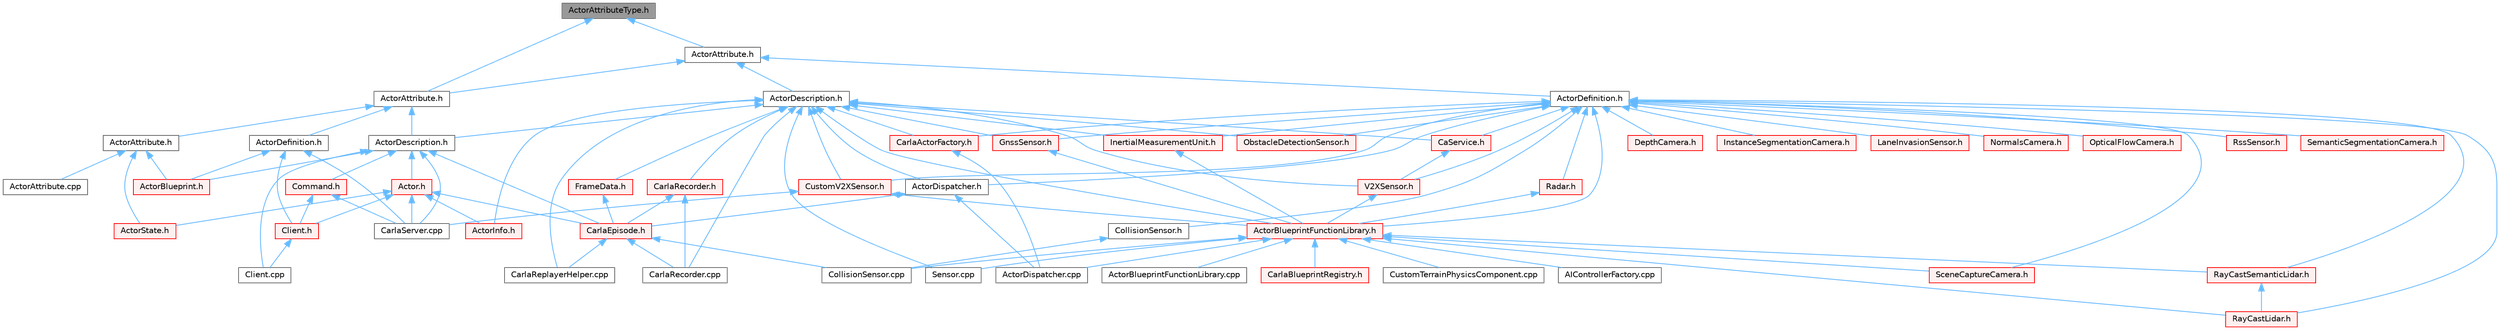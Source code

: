digraph "ActorAttributeType.h"
{
 // INTERACTIVE_SVG=YES
 // LATEX_PDF_SIZE
  bgcolor="transparent";
  edge [fontname=Helvetica,fontsize=10,labelfontname=Helvetica,labelfontsize=10];
  node [fontname=Helvetica,fontsize=10,shape=box,height=0.2,width=0.4];
  Node1 [id="Node000001",label="ActorAttributeType.h",height=0.2,width=0.4,color="gray40", fillcolor="grey60", style="filled", fontcolor="black",tooltip=" "];
  Node1 -> Node2 [id="edge1_Node000001_Node000002",dir="back",color="steelblue1",style="solid",tooltip=" "];
  Node2 [id="Node000002",label="ActorAttribute.h",height=0.2,width=0.4,color="grey40", fillcolor="white", style="filled",URL="$d6/d1a/Unreal_2CarlaUE4_2Plugins_2Carla_2Source_2Carla_2Actor_2ActorAttribute_8h.html",tooltip=" "];
  Node2 -> Node3 [id="edge2_Node000002_Node000003",dir="back",color="steelblue1",style="solid",tooltip=" "];
  Node3 [id="Node000003",label="ActorAttribute.h",height=0.2,width=0.4,color="grey40", fillcolor="white", style="filled",URL="$d2/dc4/LibCarla_2source_2carla_2rpc_2ActorAttribute_8h.html",tooltip=" "];
  Node3 -> Node4 [id="edge3_Node000003_Node000004",dir="back",color="steelblue1",style="solid",tooltip=" "];
  Node4 [id="Node000004",label="ActorAttribute.h",height=0.2,width=0.4,color="grey40", fillcolor="white", style="filled",URL="$d1/d5d/LibCarla_2source_2carla_2client_2ActorAttribute_8h.html",tooltip=" "];
  Node4 -> Node5 [id="edge4_Node000004_Node000005",dir="back",color="steelblue1",style="solid",tooltip=" "];
  Node5 [id="Node000005",label="ActorAttribute.cpp",height=0.2,width=0.4,color="grey40", fillcolor="white", style="filled",URL="$dc/d32/ActorAttribute_8cpp.html",tooltip=" "];
  Node4 -> Node6 [id="edge5_Node000004_Node000006",dir="back",color="steelblue1",style="solid",tooltip=" "];
  Node6 [id="Node000006",label="ActorBlueprint.h",height=0.2,width=0.4,color="red", fillcolor="#FFF0F0", style="filled",URL="$de/de7/ActorBlueprint_8h.html",tooltip=" "];
  Node4 -> Node12 [id="edge6_Node000004_Node000012",dir="back",color="steelblue1",style="solid",tooltip=" "];
  Node12 [id="Node000012",label="ActorState.h",height=0.2,width=0.4,color="red", fillcolor="#FFF0F0", style="filled",URL="$d4/d22/client_2detail_2ActorState_8h.html",tooltip=" "];
  Node3 -> Node91 [id="edge7_Node000003_Node000091",dir="back",color="steelblue1",style="solid",tooltip=" "];
  Node91 [id="Node000091",label="ActorDefinition.h",height=0.2,width=0.4,color="grey40", fillcolor="white", style="filled",URL="$d9/dd9/LibCarla_2source_2carla_2rpc_2ActorDefinition_8h.html",tooltip=" "];
  Node91 -> Node6 [id="edge8_Node000091_Node000006",dir="back",color="steelblue1",style="solid",tooltip=" "];
  Node91 -> Node92 [id="edge9_Node000091_Node000092",dir="back",color="steelblue1",style="solid",tooltip=" "];
  Node92 [id="Node000092",label="CarlaServer.cpp",height=0.2,width=0.4,color="grey40", fillcolor="white", style="filled",URL="$db/d6c/CarlaServer_8cpp.html",tooltip=" "];
  Node91 -> Node93 [id="edge10_Node000091_Node000093",dir="back",color="steelblue1",style="solid",tooltip=" "];
  Node93 [id="Node000093",label="Client.h",height=0.2,width=0.4,color="red", fillcolor="#FFF0F0", style="filled",URL="$df/d8b/client_2detail_2Client_8h.html",tooltip=" "];
  Node93 -> Node94 [id="edge11_Node000093_Node000094",dir="back",color="steelblue1",style="solid",tooltip=" "];
  Node94 [id="Node000094",label="Client.cpp",height=0.2,width=0.4,color="grey40", fillcolor="white", style="filled",URL="$dc/d4a/client_2detail_2Client_8cpp.html",tooltip=" "];
  Node3 -> Node95 [id="edge12_Node000003_Node000095",dir="back",color="steelblue1",style="solid",tooltip=" "];
  Node95 [id="Node000095",label="ActorDescription.h",height=0.2,width=0.4,color="grey40", fillcolor="white", style="filled",URL="$d9/db9/LibCarla_2source_2carla_2rpc_2ActorDescription_8h.html",tooltip=" "];
  Node95 -> Node96 [id="edge13_Node000095_Node000096",dir="back",color="steelblue1",style="solid",tooltip=" "];
  Node96 [id="Node000096",label="Actor.h",height=0.2,width=0.4,color="red", fillcolor="#FFF0F0", style="filled",URL="$d8/d73/rpc_2Actor_8h.html",tooltip=" "];
  Node96 -> Node98 [id="edge14_Node000096_Node000098",dir="back",color="steelblue1",style="solid",tooltip=" "];
  Node98 [id="Node000098",label="ActorInfo.h",height=0.2,width=0.4,color="red", fillcolor="#FFF0F0", style="filled",URL="$d0/d4e/ActorInfo_8h.html",tooltip=" "];
  Node96 -> Node12 [id="edge15_Node000096_Node000012",dir="back",color="steelblue1",style="solid",tooltip=" "];
  Node96 -> Node106 [id="edge16_Node000096_Node000106",dir="back",color="steelblue1",style="solid",tooltip=" "];
  Node106 [id="Node000106",label="CarlaEpisode.h",height=0.2,width=0.4,color="red", fillcolor="#FFF0F0", style="filled",URL="$de/db8/CarlaEpisode_8h.html",tooltip=" "];
  Node106 -> Node140 [id="edge17_Node000106_Node000140",dir="back",color="steelblue1",style="solid",tooltip=" "];
  Node140 [id="Node000140",label="CarlaRecorder.cpp",height=0.2,width=0.4,color="grey40", fillcolor="white", style="filled",URL="$da/d49/CarlaRecorder_8cpp.html",tooltip=" "];
  Node106 -> Node115 [id="edge18_Node000106_Node000115",dir="back",color="steelblue1",style="solid",tooltip=" "];
  Node115 [id="Node000115",label="CarlaReplayerHelper.cpp",height=0.2,width=0.4,color="grey40", fillcolor="white", style="filled",URL="$d2/d32/CarlaReplayerHelper_8cpp.html",tooltip=" "];
  Node106 -> Node138 [id="edge19_Node000106_Node000138",dir="back",color="steelblue1",style="solid",tooltip=" "];
  Node138 [id="Node000138",label="CollisionSensor.cpp",height=0.2,width=0.4,color="grey40", fillcolor="white", style="filled",URL="$da/df0/CollisionSensor_8cpp.html",tooltip=" "];
  Node96 -> Node92 [id="edge20_Node000096_Node000092",dir="back",color="steelblue1",style="solid",tooltip=" "];
  Node96 -> Node93 [id="edge21_Node000096_Node000093",dir="back",color="steelblue1",style="solid",tooltip=" "];
  Node95 -> Node6 [id="edge22_Node000095_Node000006",dir="back",color="steelblue1",style="solid",tooltip=" "];
  Node95 -> Node106 [id="edge23_Node000095_Node000106",dir="back",color="steelblue1",style="solid",tooltip=" "];
  Node95 -> Node92 [id="edge24_Node000095_Node000092",dir="back",color="steelblue1",style="solid",tooltip=" "];
  Node95 -> Node94 [id="edge25_Node000095_Node000094",dir="back",color="steelblue1",style="solid",tooltip=" "];
  Node95 -> Node229 [id="edge26_Node000095_Node000229",dir="back",color="steelblue1",style="solid",tooltip=" "];
  Node229 [id="Node000229",label="Command.h",height=0.2,width=0.4,color="red", fillcolor="#FFF0F0", style="filled",URL="$d1/d55/Command_8h.html",tooltip=" "];
  Node229 -> Node92 [id="edge27_Node000229_Node000092",dir="back",color="steelblue1",style="solid",tooltip=" "];
  Node229 -> Node93 [id="edge28_Node000229_Node000093",dir="back",color="steelblue1",style="solid",tooltip=" "];
  Node2 -> Node230 [id="edge29_Node000002_Node000230",dir="back",color="steelblue1",style="solid",tooltip=" "];
  Node230 [id="Node000230",label="ActorDefinition.h",height=0.2,width=0.4,color="grey40", fillcolor="white", style="filled",URL="$d0/d65/Unreal_2CarlaUE4_2Plugins_2Carla_2Source_2Carla_2Actor_2ActorDefinition_8h.html",tooltip=" "];
  Node230 -> Node151 [id="edge30_Node000230_Node000151",dir="back",color="steelblue1",style="solid",tooltip=" "];
  Node151 [id="Node000151",label="ActorBlueprintFunctionLibrary.h",height=0.2,width=0.4,color="red", fillcolor="#FFF0F0", style="filled",URL="$d7/dda/ActorBlueprintFunctionLibrary_8h.html",tooltip=" "];
  Node151 -> Node152 [id="edge31_Node000151_Node000152",dir="back",color="steelblue1",style="solid",tooltip=" "];
  Node152 [id="Node000152",label="AIControllerFactory.cpp",height=0.2,width=0.4,color="grey40", fillcolor="white", style="filled",URL="$d1/d50/AIControllerFactory_8cpp.html",tooltip=" "];
  Node151 -> Node153 [id="edge32_Node000151_Node000153",dir="back",color="steelblue1",style="solid",tooltip=" "];
  Node153 [id="Node000153",label="ActorBlueprintFunctionLibrary.cpp",height=0.2,width=0.4,color="grey40", fillcolor="white", style="filled",URL="$dd/d08/ActorBlueprintFunctionLibrary_8cpp.html",tooltip=" "];
  Node151 -> Node105 [id="edge33_Node000151_Node000105",dir="back",color="steelblue1",style="solid",tooltip=" "];
  Node105 [id="Node000105",label="ActorDispatcher.cpp",height=0.2,width=0.4,color="grey40", fillcolor="white", style="filled",URL="$d0/d6a/ActorDispatcher_8cpp.html",tooltip=" "];
  Node151 -> Node154 [id="edge34_Node000151_Node000154",dir="back",color="steelblue1",style="solid",tooltip=" "];
  Node154 [id="Node000154",label="CarlaBlueprintRegistry.h",height=0.2,width=0.4,color="red", fillcolor="#FFF0F0", style="filled",URL="$d5/db8/CarlaBlueprintRegistry_8h.html",tooltip=" "];
  Node151 -> Node138 [id="edge35_Node000151_Node000138",dir="back",color="steelblue1",style="solid",tooltip=" "];
  Node151 -> Node118 [id="edge36_Node000151_Node000118",dir="back",color="steelblue1",style="solid",tooltip=" "];
  Node118 [id="Node000118",label="CustomTerrainPhysicsComponent.cpp",height=0.2,width=0.4,color="grey40", fillcolor="white", style="filled",URL="$d1/d59/CustomTerrainPhysicsComponent_8cpp.html",tooltip=" "];
  Node151 -> Node164 [id="edge37_Node000151_Node000164",dir="back",color="steelblue1",style="solid",tooltip=" "];
  Node164 [id="Node000164",label="RayCastLidar.h",height=0.2,width=0.4,color="red", fillcolor="#FFF0F0", style="filled",URL="$d1/d53/RayCastLidar_8h.html",tooltip=" "];
  Node151 -> Node166 [id="edge38_Node000151_Node000166",dir="back",color="steelblue1",style="solid",tooltip=" "];
  Node166 [id="Node000166",label="RayCastSemanticLidar.h",height=0.2,width=0.4,color="red", fillcolor="#FFF0F0", style="filled",URL="$de/dc6/RayCastSemanticLidar_8h.html",tooltip=" "];
  Node166 -> Node164 [id="edge39_Node000166_Node000164",dir="back",color="steelblue1",style="solid",tooltip=" "];
  Node151 -> Node169 [id="edge40_Node000151_Node000169",dir="back",color="steelblue1",style="solid",tooltip=" "];
  Node169 [id="Node000169",label="SceneCaptureCamera.h",height=0.2,width=0.4,color="red", fillcolor="#FFF0F0", style="filled",URL="$dc/d56/SceneCaptureCamera_8h.html",tooltip=" "];
  Node151 -> Node127 [id="edge41_Node000151_Node000127",dir="back",color="steelblue1",style="solid",tooltip=" "];
  Node127 [id="Node000127",label="Sensor.cpp",height=0.2,width=0.4,color="grey40", fillcolor="white", style="filled",URL="$d7/d16/Sensor_8cpp.html",tooltip=" "];
  Node230 -> Node104 [id="edge42_Node000230_Node000104",dir="back",color="steelblue1",style="solid",tooltip=" "];
  Node104 [id="Node000104",label="ActorDispatcher.h",height=0.2,width=0.4,color="grey40", fillcolor="white", style="filled",URL="$dc/ddc/ActorDispatcher_8h.html",tooltip=" "];
  Node104 -> Node105 [id="edge43_Node000104_Node000105",dir="back",color="steelblue1",style="solid",tooltip=" "];
  Node104 -> Node106 [id="edge44_Node000104_Node000106",dir="back",color="steelblue1",style="solid",tooltip=" "];
  Node230 -> Node147 [id="edge45_Node000230_Node000147",dir="back",color="steelblue1",style="solid",tooltip=" "];
  Node147 [id="Node000147",label="CaService.h",height=0.2,width=0.4,color="red", fillcolor="#FFF0F0", style="filled",URL="$df/dd8/CaService_8h.html",tooltip=" "];
  Node147 -> Node150 [id="edge46_Node000147_Node000150",dir="back",color="steelblue1",style="solid",tooltip=" "];
  Node150 [id="Node000150",label="V2XSensor.h",height=0.2,width=0.4,color="red", fillcolor="#FFF0F0", style="filled",URL="$d1/d71/V2XSensor_8h.html",tooltip=" "];
  Node150 -> Node151 [id="edge47_Node000150_Node000151",dir="back",color="steelblue1",style="solid",tooltip=" "];
  Node230 -> Node231 [id="edge48_Node000230_Node000231",dir="back",color="steelblue1",style="solid",tooltip=" "];
  Node231 [id="Node000231",label="CarlaActorFactory.h",height=0.2,width=0.4,color="red", fillcolor="#FFF0F0", style="filled",URL="$d4/d24/CarlaActorFactory_8h.html",tooltip=" "];
  Node231 -> Node105 [id="edge49_Node000231_Node000105",dir="back",color="steelblue1",style="solid",tooltip=" "];
  Node230 -> Node175 [id="edge50_Node000230_Node000175",dir="back",color="steelblue1",style="solid",tooltip=" "];
  Node175 [id="Node000175",label="CollisionSensor.h",height=0.2,width=0.4,color="grey40", fillcolor="white", style="filled",URL="$d3/dd6/CollisionSensor_8h.html",tooltip=" "];
  Node175 -> Node138 [id="edge51_Node000175_Node000138",dir="back",color="steelblue1",style="solid",tooltip=" "];
  Node230 -> Node176 [id="edge52_Node000230_Node000176",dir="back",color="steelblue1",style="solid",tooltip=" "];
  Node176 [id="Node000176",label="CustomV2XSensor.h",height=0.2,width=0.4,color="red", fillcolor="#FFF0F0", style="filled",URL="$df/d4b/CustomV2XSensor_8h.html",tooltip=" "];
  Node176 -> Node151 [id="edge53_Node000176_Node000151",dir="back",color="steelblue1",style="solid",tooltip=" "];
  Node176 -> Node92 [id="edge54_Node000176_Node000092",dir="back",color="steelblue1",style="solid",tooltip=" "];
  Node230 -> Node184 [id="edge55_Node000230_Node000184",dir="back",color="steelblue1",style="solid",tooltip=" "];
  Node184 [id="Node000184",label="DepthCamera.h",height=0.2,width=0.4,color="red", fillcolor="#FFF0F0", style="filled",URL="$da/d7d/DepthCamera_8h.html",tooltip=" "];
  Node230 -> Node177 [id="edge56_Node000230_Node000177",dir="back",color="steelblue1",style="solid",tooltip=" "];
  Node177 [id="Node000177",label="GnssSensor.h",height=0.2,width=0.4,color="red", fillcolor="#FFF0F0", style="filled",URL="$d9/d73/GnssSensor_8h.html",tooltip=" "];
  Node177 -> Node151 [id="edge57_Node000177_Node000151",dir="back",color="steelblue1",style="solid",tooltip=" "];
  Node230 -> Node178 [id="edge58_Node000230_Node000178",dir="back",color="steelblue1",style="solid",tooltip=" "];
  Node178 [id="Node000178",label="InertialMeasurementUnit.h",height=0.2,width=0.4,color="red", fillcolor="#FFF0F0", style="filled",URL="$d7/dfa/InertialMeasurementUnit_8h.html",tooltip=" "];
  Node178 -> Node151 [id="edge59_Node000178_Node000151",dir="back",color="steelblue1",style="solid",tooltip=" "];
  Node230 -> Node185 [id="edge60_Node000230_Node000185",dir="back",color="steelblue1",style="solid",tooltip=" "];
  Node185 [id="Node000185",label="InstanceSegmentationCamera.h",height=0.2,width=0.4,color="red", fillcolor="#FFF0F0", style="filled",URL="$d4/d34/InstanceSegmentationCamera_8h.html",tooltip=" "];
  Node230 -> Node186 [id="edge61_Node000230_Node000186",dir="back",color="steelblue1",style="solid",tooltip=" "];
  Node186 [id="Node000186",label="LaneInvasionSensor.h",height=0.2,width=0.4,color="red", fillcolor="#FFF0F0", style="filled",URL="$d8/d48/Unreal_2CarlaUE4_2Plugins_2Carla_2Source_2Carla_2Sensor_2LaneInvasionSensor_8h.html",tooltip=" "];
  Node230 -> Node187 [id="edge62_Node000230_Node000187",dir="back",color="steelblue1",style="solid",tooltip=" "];
  Node187 [id="Node000187",label="NormalsCamera.h",height=0.2,width=0.4,color="red", fillcolor="#FFF0F0", style="filled",URL="$df/d8f/NormalsCamera_8h.html",tooltip=" "];
  Node230 -> Node179 [id="edge63_Node000230_Node000179",dir="back",color="steelblue1",style="solid",tooltip=" "];
  Node179 [id="Node000179",label="ObstacleDetectionSensor.h",height=0.2,width=0.4,color="red", fillcolor="#FFF0F0", style="filled",URL="$d7/d55/ObstacleDetectionSensor_8h.html",tooltip=" "];
  Node230 -> Node188 [id="edge64_Node000230_Node000188",dir="back",color="steelblue1",style="solid",tooltip=" "];
  Node188 [id="Node000188",label="OpticalFlowCamera.h",height=0.2,width=0.4,color="red", fillcolor="#FFF0F0", style="filled",URL="$df/d72/OpticalFlowCamera_8h.html",tooltip=" "];
  Node230 -> Node180 [id="edge65_Node000230_Node000180",dir="back",color="steelblue1",style="solid",tooltip=" "];
  Node180 [id="Node000180",label="Radar.h",height=0.2,width=0.4,color="red", fillcolor="#FFF0F0", style="filled",URL="$d6/de9/Radar_8h.html",tooltip=" "];
  Node180 -> Node151 [id="edge66_Node000180_Node000151",dir="back",color="steelblue1",style="solid",tooltip=" "];
  Node230 -> Node164 [id="edge67_Node000230_Node000164",dir="back",color="steelblue1",style="solid",tooltip=" "];
  Node230 -> Node166 [id="edge68_Node000230_Node000166",dir="back",color="steelblue1",style="solid",tooltip=" "];
  Node230 -> Node189 [id="edge69_Node000230_Node000189",dir="back",color="steelblue1",style="solid",tooltip=" "];
  Node189 [id="Node000189",label="RssSensor.h",height=0.2,width=0.4,color="red", fillcolor="#FFF0F0", style="filled",URL="$de/d29/Unreal_2CarlaUE4_2Plugins_2Carla_2Source_2Carla_2Sensor_2RssSensor_8h.html",tooltip=" "];
  Node230 -> Node169 [id="edge70_Node000230_Node000169",dir="back",color="steelblue1",style="solid",tooltip=" "];
  Node230 -> Node190 [id="edge71_Node000230_Node000190",dir="back",color="steelblue1",style="solid",tooltip=" "];
  Node190 [id="Node000190",label="SemanticSegmentationCamera.h",height=0.2,width=0.4,color="red", fillcolor="#FFF0F0", style="filled",URL="$de/d13/SemanticSegmentationCamera_8h.html",tooltip=" "];
  Node230 -> Node150 [id="edge72_Node000230_Node000150",dir="back",color="steelblue1",style="solid",tooltip=" "];
  Node2 -> Node238 [id="edge73_Node000002_Node000238",dir="back",color="steelblue1",style="solid",tooltip=" "];
  Node238 [id="Node000238",label="ActorDescription.h",height=0.2,width=0.4,color="grey40", fillcolor="white", style="filled",URL="$d4/de6/Unreal_2CarlaUE4_2Plugins_2Carla_2Source_2Carla_2Actor_2ActorDescription_8h.html",tooltip=" "];
  Node238 -> Node151 [id="edge74_Node000238_Node000151",dir="back",color="steelblue1",style="solid",tooltip=" "];
  Node238 -> Node95 [id="edge75_Node000238_Node000095",dir="back",color="steelblue1",style="solid",tooltip=" "];
  Node238 -> Node104 [id="edge76_Node000238_Node000104",dir="back",color="steelblue1",style="solid",tooltip=" "];
  Node238 -> Node98 [id="edge77_Node000238_Node000098",dir="back",color="steelblue1",style="solid",tooltip=" "];
  Node238 -> Node147 [id="edge78_Node000238_Node000147",dir="back",color="steelblue1",style="solid",tooltip=" "];
  Node238 -> Node231 [id="edge79_Node000238_Node000231",dir="back",color="steelblue1",style="solid",tooltip=" "];
  Node238 -> Node140 [id="edge80_Node000238_Node000140",dir="back",color="steelblue1",style="solid",tooltip=" "];
  Node238 -> Node239 [id="edge81_Node000238_Node000239",dir="back",color="steelblue1",style="solid",tooltip=" "];
  Node239 [id="Node000239",label="CarlaRecorder.h",height=0.2,width=0.4,color="red", fillcolor="#FFF0F0", style="filled",URL="$d9/d6a/CarlaRecorder_8h.html",tooltip=" "];
  Node239 -> Node106 [id="edge82_Node000239_Node000106",dir="back",color="steelblue1",style="solid",tooltip=" "];
  Node239 -> Node140 [id="edge83_Node000239_Node000140",dir="back",color="steelblue1",style="solid",tooltip=" "];
  Node238 -> Node115 [id="edge84_Node000238_Node000115",dir="back",color="steelblue1",style="solid",tooltip=" "];
  Node238 -> Node176 [id="edge85_Node000238_Node000176",dir="back",color="steelblue1",style="solid",tooltip=" "];
  Node238 -> Node263 [id="edge86_Node000238_Node000263",dir="back",color="steelblue1",style="solid",tooltip=" "];
  Node263 [id="Node000263",label="FrameData.h",height=0.2,width=0.4,color="red", fillcolor="#FFF0F0", style="filled",URL="$d2/df1/FrameData_8h.html",tooltip=" "];
  Node263 -> Node106 [id="edge87_Node000263_Node000106",dir="back",color="steelblue1",style="solid",tooltip=" "];
  Node238 -> Node177 [id="edge88_Node000238_Node000177",dir="back",color="steelblue1",style="solid",tooltip=" "];
  Node238 -> Node178 [id="edge89_Node000238_Node000178",dir="back",color="steelblue1",style="solid",tooltip=" "];
  Node238 -> Node179 [id="edge90_Node000238_Node000179",dir="back",color="steelblue1",style="solid",tooltip=" "];
  Node238 -> Node127 [id="edge91_Node000238_Node000127",dir="back",color="steelblue1",style="solid",tooltip=" "];
  Node238 -> Node150 [id="edge92_Node000238_Node000150",dir="back",color="steelblue1",style="solid",tooltip=" "];
  Node1 -> Node3 [id="edge93_Node000001_Node000003",dir="back",color="steelblue1",style="solid",tooltip=" "];
}
